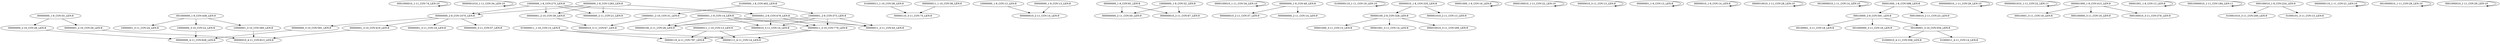 digraph G {
    "0001000010_1-11_COV:74_LEN:10" -> "0001000010_1-11_COV:74_LEN:10";
    "0000001010_1-11_COV:34_LEN:10" -> "0000001010_1-11_COV:34_LEN:10";
    "00000001_2-10_COV:29_LEN:8" -> "00000010_4-11_COV:813_LEN:8";
    "00000000_2-9_COV:1070_LEN:8" -> "00000001_3-11_COV:19_LEN:8";
    "00000000_2-9_COV:1070_LEN:8" -> "00000001_3-10_COV:419_LEN:8";
    "00000000_2-9_COV:1070_LEN:8" -> "00000000_3-11_COV:57_LEN:8";
    "00000000_2-9_COV:1070_LEN:8" -> "00000000_3-10_COV:591_LEN:8";
    "010000011_1-10_COV:38_LEN:9" -> "00000110_3-11_COV:75_LEN:8";
    "10000000_1-9_COV:13_LEN:8" -> "000000010_2-11_COV:14_LEN:9";
    "00000000_1-9_COV:81_LEN:8" -> "000000000_2-11_COV:50_LEN:9";
    "00000000_1-9_COV:81_LEN:8" -> "000000010_2-11_COV:67_LEN:9";
    "0000100010_1-11_COV:34_LEN:10" -> "0000100010_1-11_COV:34_LEN:10";
    "00000001_2-9_COV:479_LEN:8" -> "00000011_3-11_COV:43_LEN:8";
    "00000001_2-9_COV:479_LEN:8" -> "00000011_3-10_COV:779_LEN:8";
    "00000001_2-9_COV:479_LEN:8" -> "00000010_3-11_COV:14_LEN:8";
    "00000001_2-9_COV:479_LEN:8" -> "000000100_3-11_COV:28_LEN:9";
    "00000000_1-9_COV:49_LEN:8" -> "000000010_2-11_COV:37_LEN:9";
    "00000000_1-9_COV:49_LEN:8" -> "000000000_2-11_COV:14_LEN:9";
    "0100000110_1-11_COV:19_LEN:10" -> "0100000110_1-11_COV:19_LEN:10";
    "00000010_1-8_COV:335_LEN:8" -> "00000100_2-9_COV:328_LEN:8";
    "00000010_1-8_COV:335_LEN:8" -> "000001010_2-11_COV:13_LEN:9";
    "00000100_2-9_COV:328_LEN:8" -> "00001000_3-11_COV:15_LEN:8";
    "00000100_2-9_COV:328_LEN:8" -> "00001001_3-11_COV:14_LEN:8";
    "00000100_2-9_COV:328_LEN:8" -> "000010010_3-11_COV:295_LEN:9";
    "00001000_1-9_COV:16_LEN:8" -> "00001000_1-9_COV:16_LEN:8";
    "0000100010_1-11_COV:22_LEN:10" -> "0000100010_1-11_COV:22_LEN:10";
    "10000000_1-8_COV:275_LEN:8" -> "00000000_2-9_COV:1070_LEN:8";
    "10000000_1-8_COV:275_LEN:8" -> "000000000_2-11_COV:21_LEN:9";
    "10000000_1-8_COV:275_LEN:8" -> "00000001_2-9_COV:479_LEN:8";
    "10000000_1-8_COV:275_LEN:8" -> "00000001_2-10_COV:39_LEN:8";
    "01000000_1-8_COV:402_LEN:8" -> "10000001_2-9_COV:373_LEN:8";
    "01000000_1-8_COV:402_LEN:8" -> "10000001_2-10_COV:31_LEN:8";
    "010000011_1-10_COV:15_LEN:9" -> "00000111_4-11_COV:14_LEN:8";
    "010000011_1-10_COV:15_LEN:9" -> "00000110_4-11_COV:787_LEN:8";
    "00000010_3-11_COV:13_LEN:8" -> "00000010_3-11_COV:13_LEN:8";
    "00000001_1-9_COV:13_LEN:8" -> "00000001_1-9_COV:13_LEN:8";
    "00000001_1-9_COV:14_LEN:8" -> "00000011_3-11_COV:43_LEN:8";
    "00000001_1-9_COV:14_LEN:8" -> "00000011_3-10_COV:779_LEN:8";
    "00000001_1-9_COV:14_LEN:8" -> "00000010_3-11_COV:14_LEN:8";
    "00000001_1-9_COV:14_LEN:8" -> "000000100_3-11_COV:28_LEN:9";
    "00000000_1-8_COV:1283_LEN:8" -> "00000000_2-9_COV:1070_LEN:8";
    "00000000_1-8_COV:1283_LEN:8" -> "000000000_2-11_COV:21_LEN:9";
    "00000000_1-8_COV:1283_LEN:8" -> "00000001_2-9_COV:479_LEN:8";
    "00000000_1-8_COV:1283_LEN:8" -> "00000001_2-10_COV:39_LEN:8";
    "00000010_1-9_COV:14_LEN:8" -> "00000010_1-9_COV:14_LEN:8";
    "0000010010_1-11_COV:28_LEN:10" -> "0000010010_1-11_COV:28_LEN:10";
    "0010000010_1-11_COV:14_LEN:10" -> "0010000010_1-11_COV:14_LEN:10";
    "10000001_3-10_COV:385_LEN:8" -> "00000010_4-11_COV:813_LEN:8";
    "000000011_1-10_COV:13_LEN:9" -> "00000111_4-11_COV:14_LEN:8";
    "000000011_1-10_COV:13_LEN:9" -> "00000110_4-11_COV:787_LEN:8";
    "00010000_2-9_COV:591_LEN:8" -> "00100001_3-11_COV:18_LEN:8";
    "00010000_2-9_COV:591_LEN:8" -> "001000000_3-11_COV:16_LEN:9";
    "00010000_2-9_COV:591_LEN:8" -> "00100001_3-10_COV:554_LEN:8";
    "0000000010_1-11_COV:26_LEN:10" -> "0000000010_1-11_COV:26_LEN:10";
    "10000001_2-9_COV:373_LEN:8" -> "00000011_3-11_COV:43_LEN:8";
    "10000001_2-9_COV:373_LEN:8" -> "00000011_3-10_COV:779_LEN:8";
    "10000001_2-9_COV:373_LEN:8" -> "00000010_3-11_COV:14_LEN:8";
    "10000001_2-9_COV:373_LEN:8" -> "000000100_3-11_COV:28_LEN:9";
    "001000000_1-9_COV:438_LEN:9" -> "10000001_3-10_COV:385_LEN:8";
    "001000000_1-9_COV:438_LEN:9" -> "10000000_3-10_COV:22_LEN:8";
    "001000000_1-9_COV:438_LEN:9" -> "10000001_3-11_COV:24_LEN:8";
    "00001000_1-8_COV:598_LEN:8" -> "000100010_2-11_COV:23_LEN:9";
    "00001000_1-8_COV:598_LEN:8" -> "00010000_2-9_COV:591_LEN:8";
    "000000011_1-10_COV:38_LEN:9" -> "00000110_3-11_COV:75_LEN:8";
    "00000011_3-10_COV:779_LEN:8" -> "00000111_4-11_COV:14_LEN:8";
    "00000011_3-10_COV:779_LEN:8" -> "00000110_4-11_COV:787_LEN:8";
    "10000000_3-10_COV:22_LEN:8" -> "00000000_4-11_COV:628_LEN:8";
    "10000001_2-10_COV:31_LEN:8" -> "00000010_3-11_COV:67_LEN:8";
    "00100001_3-10_COV:554_LEN:8" -> "01000010_4-11_COV:556_LEN:8";
    "00100001_3-10_COV:554_LEN:8" -> "01000011_4-11_COV:14_LEN:8";
    "00000000_1-9_COV:13_LEN:8" -> "000000010_2-11_COV:14_LEN:9";
    "10000000_1-9_COV:32_LEN:8" -> "000000000_2-11_COV:50_LEN:9";
    "10000000_1-9_COV:32_LEN:8" -> "000000010_2-11_COV:67_LEN:9";
    "00000001010_1-11_COV:22_LEN:11" -> "00000001010_1-11_COV:22_LEN:11";
    "00000001_2-10_COV:39_LEN:8" -> "00000010_3-11_COV:67_LEN:8";
    "000001000_1-9_COV:415_LEN:9" -> "00010001_3-11_COV:18_LEN:8";
    "000001000_1-9_COV:415_LEN:9" -> "000100000_3-11_COV:16_LEN:9";
    "000001000_1-9_COV:415_LEN:9" -> "000100010_3-11_COV:376_LEN:9";
    "00000001_3-10_COV:419_LEN:8" -> "00000010_4-11_COV:813_LEN:8";
    "00000000_1-9_COV:55_LEN:8" -> "00000001_2-10_COV:29_LEN:8";
    "00000000_1-9_COV:55_LEN:8" -> "00000000_2-10_COV:26_LEN:8";
    "00001001_1-8_COV:13_LEN:8" -> "00001001_1-8_COV:13_LEN:8";
    "00010000010_1-11_COV:184_LEN:11" -> "00010000010_1-11_COV:184_LEN:11";
    "00000000_2-10_COV:26_LEN:8" -> "00000000_4-11_COV:628_LEN:8";
    "000100010_1-9_COV:224_LEN:9" -> "010001010_3-11_COV:200_LEN:9";
    "000100010_1-9_COV:224_LEN:9" -> "01000101_3-11_COV:15_LEN:8";
    "0000000110_1-11_COV:21_LEN:10" -> "0000000110_1-11_COV:21_LEN:10";
    "0010000010_1-11_COV:29_LEN:10" -> "0010000010_1-11_COV:29_LEN:10";
    "00000000_3-10_COV:591_LEN:8" -> "00000000_4-11_COV:628_LEN:8";
    "0001000010_1-11_COV:29_LEN:10" -> "0001000010_1-11_COV:29_LEN:10";
}
